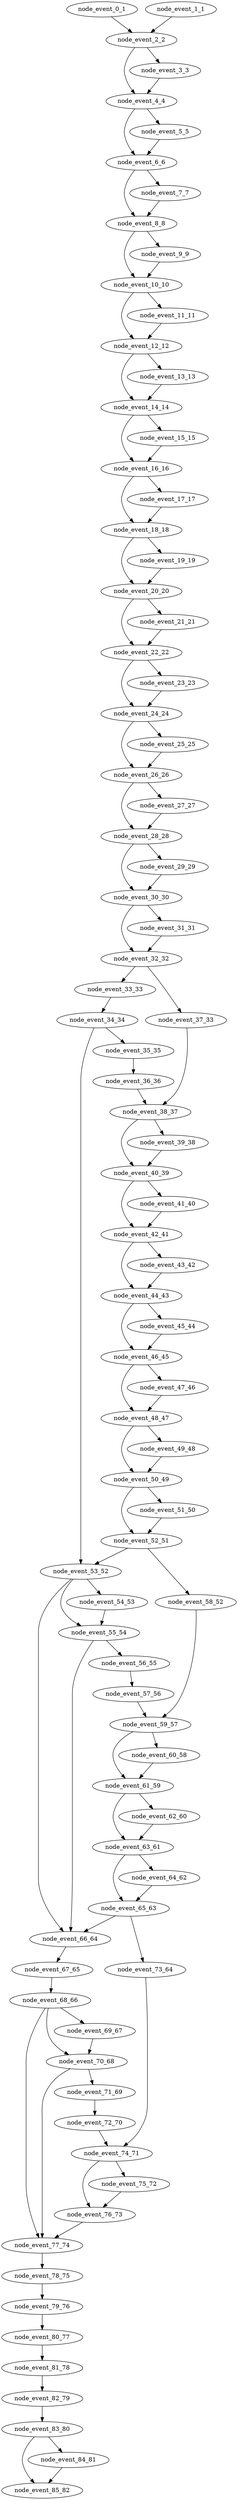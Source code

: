 digraph {
    node_event_0_1 [EventIndex="0" EventType="DotQasm.Scheduling.GateEvent" Depth="1" Dependencies="0" Latency="00:00:00.0010000" Priority="0.1370000000000001"];
    node_event_1_1 [EventIndex="1" EventType="DotQasm.Scheduling.GateEvent" Depth="1" Dependencies="0" Latency="00:00:00.0010000" Priority="0.1370000000000001"];
    node_event_2_2 [EventIndex="2" EventType="DotQasm.Scheduling.ControlledGateEvent" Depth="2" Dependencies="2" Latency="00:00:00.0020000" Priority="0.1360000000000001"];
    node_event_3_3 [EventIndex="3" EventType="DotQasm.Scheduling.GateEvent" Depth="3" Dependencies="3" Latency="00:00:00.0010000" Priority="0.1340000000000001"];
    node_event_4_4 [EventIndex="4" EventType="DotQasm.Scheduling.ControlledGateEvent" Depth="4" Dependencies="7" Latency="00:00:00.0020000" Priority="0.1330000000000001"];
    node_event_5_5 [EventIndex="5" EventType="DotQasm.Scheduling.GateEvent" Depth="5" Dependencies="8" Latency="00:00:00.0010000" Priority="0.1310000000000001"];
    node_event_6_6 [EventIndex="6" EventType="DotQasm.Scheduling.ControlledGateEvent" Depth="6" Dependencies="17" Latency="00:00:00.0020000" Priority="0.1300000000000001"];
    node_event_7_7 [EventIndex="7" EventType="DotQasm.Scheduling.GateEvent" Depth="7" Dependencies="18" Latency="00:00:00.0010000" Priority="0.12800000000000009"];
    node_event_8_8 [EventIndex="8" EventType="DotQasm.Scheduling.ControlledGateEvent" Depth="8" Dependencies="37" Latency="00:00:00.0020000" Priority="0.12700000000000009"];
    node_event_9_9 [EventIndex="9" EventType="DotQasm.Scheduling.GateEvent" Depth="9" Dependencies="38" Latency="00:00:00.0010000" Priority="0.12500000000000008"];
    node_event_10_10 [EventIndex="10" EventType="DotQasm.Scheduling.ControlledGateEvent" Depth="10" Dependencies="77" Latency="00:00:00.0020000" Priority="0.12400000000000008"];
    node_event_11_11 [EventIndex="11" EventType="DotQasm.Scheduling.GateEvent" Depth="11" Dependencies="78" Latency="00:00:00.0010000" Priority="0.12200000000000008"];
    node_event_12_12 [EventIndex="12" EventType="DotQasm.Scheduling.ControlledGateEvent" Depth="12" Dependencies="157" Latency="00:00:00.0020000" Priority="0.12100000000000008"];
    node_event_13_13 [EventIndex="13" EventType="DotQasm.Scheduling.GateEvent" Depth="13" Dependencies="158" Latency="00:00:00.0010000" Priority="0.11900000000000008"];
    node_event_14_14 [EventIndex="14" EventType="DotQasm.Scheduling.ControlledGateEvent" Depth="14" Dependencies="317" Latency="00:00:00.0020000" Priority="0.11800000000000008"];
    node_event_15_15 [EventIndex="15" EventType="DotQasm.Scheduling.GateEvent" Depth="15" Dependencies="318" Latency="00:00:00.0010000" Priority="0.11600000000000008"];
    node_event_16_16 [EventIndex="16" EventType="DotQasm.Scheduling.ControlledGateEvent" Depth="16" Dependencies="637" Latency="00:00:00.0020000" Priority="0.11500000000000007"];
    node_event_17_17 [EventIndex="17" EventType="DotQasm.Scheduling.GateEvent" Depth="17" Dependencies="638" Latency="00:00:00.0010000" Priority="0.11300000000000007"];
    node_event_18_18 [EventIndex="18" EventType="DotQasm.Scheduling.ControlledGateEvent" Depth="18" Dependencies="1277" Latency="00:00:00.0020000" Priority="0.11200000000000007"];
    node_event_19_19 [EventIndex="19" EventType="DotQasm.Scheduling.GateEvent" Depth="19" Dependencies="1278" Latency="00:00:00.0010000" Priority="0.11000000000000007"];
    node_event_20_20 [EventIndex="20" EventType="DotQasm.Scheduling.ControlledGateEvent" Depth="20" Dependencies="2557" Latency="00:00:00.0020000" Priority="0.10900000000000007"];
    node_event_21_21 [EventIndex="21" EventType="DotQasm.Scheduling.GateEvent" Depth="21" Dependencies="2558" Latency="00:00:00.0010000" Priority="0.10700000000000007"];
    node_event_22_22 [EventIndex="22" EventType="DotQasm.Scheduling.ControlledGateEvent" Depth="22" Dependencies="5117" Latency="00:00:00.0020000" Priority="0.10600000000000007"];
    node_event_23_23 [EventIndex="23" EventType="DotQasm.Scheduling.GateEvent" Depth="23" Dependencies="5118" Latency="00:00:00.0010000" Priority="0.10400000000000006"];
    node_event_24_24 [EventIndex="24" EventType="DotQasm.Scheduling.ControlledGateEvent" Depth="24" Dependencies="10237" Latency="00:00:00.0020000" Priority="0.10300000000000006"];
    node_event_25_25 [EventIndex="25" EventType="DotQasm.Scheduling.GateEvent" Depth="25" Dependencies="10238" Latency="00:00:00.0010000" Priority="0.10100000000000006"];
    node_event_26_26 [EventIndex="26" EventType="DotQasm.Scheduling.ControlledGateEvent" Depth="26" Dependencies="20477" Latency="00:00:00.0020000" Priority="0.10000000000000006"];
    node_event_27_27 [EventIndex="27" EventType="DotQasm.Scheduling.GateEvent" Depth="27" Dependencies="20478" Latency="00:00:00.0010000" Priority="0.09800000000000006"];
    node_event_28_28 [EventIndex="28" EventType="DotQasm.Scheduling.ControlledGateEvent" Depth="28" Dependencies="40957" Latency="00:00:00.0020000" Priority="0.09700000000000006"];
    node_event_29_29 [EventIndex="29" EventType="DotQasm.Scheduling.GateEvent" Depth="29" Dependencies="40958" Latency="00:00:00.0010000" Priority="0.09500000000000006"];
    node_event_30_30 [EventIndex="30" EventType="DotQasm.Scheduling.ControlledGateEvent" Depth="30" Dependencies="81917" Latency="00:00:00.0020000" Priority="0.09400000000000006"];
    node_event_31_31 [EventIndex="31" EventType="DotQasm.Scheduling.GateEvent" Depth="31" Dependencies="81918" Latency="00:00:00.0010000" Priority="0.09200000000000005"];
    node_event_32_32 [EventIndex="32" EventType="DotQasm.Scheduling.ControlledGateEvent" Depth="32" Dependencies="163837" Latency="00:00:00.0020000" Priority="0.09100000000000005"];
    node_event_33_33 [EventIndex="33" EventType="DotQasm.Scheduling.GateEvent" Depth="33" Dependencies="163838" Latency="00:00:00.0010000" Priority="0.08900000000000005"];
    node_event_34_34 [EventIndex="34" EventType="DotQasm.Scheduling.MeasurementEvent" Depth="34" Dependencies="163839" Latency="00:00:00.0030000" Priority="0.08800000000000005"];
    node_event_35_35 [EventIndex="35" EventType="DotQasm.Scheduling.ResetEvent" Depth="35" Dependencies="163840" Latency="00:00:00.0030000" Priority="0.08500000000000005"];
    node_event_36_36 [EventIndex="36" EventType="DotQasm.Scheduling.GateEvent" Depth="36" Dependencies="163841" Latency="00:00:00.0010000" Priority="0.08200000000000005"];
    node_event_37_33 [EventIndex="37" EventType="DotQasm.Scheduling.GateEvent" Depth="33" Dependencies="163838" Latency="00:00:00.0010000" Priority="0.08200000000000005"];
    node_event_38_37 [EventIndex="38" EventType="DotQasm.Scheduling.ControlledGateEvent" Depth="37" Dependencies="327681" Latency="00:00:00.0020000" Priority="0.08100000000000004"];
    node_event_39_38 [EventIndex="39" EventType="DotQasm.Scheduling.GateEvent" Depth="38" Dependencies="327682" Latency="00:00:00.0010000" Priority="0.07900000000000004"];
    node_event_40_39 [EventIndex="40" EventType="DotQasm.Scheduling.ControlledGateEvent" Depth="39" Dependencies="655365" Latency="00:00:00.0020000" Priority="0.07800000000000004"];
    node_event_41_40 [EventIndex="41" EventType="DotQasm.Scheduling.GateEvent" Depth="40" Dependencies="655366" Latency="00:00:00.0010000" Priority="0.07600000000000004"];
    node_event_42_41 [EventIndex="42" EventType="DotQasm.Scheduling.ControlledGateEvent" Depth="41" Dependencies="1310733" Latency="00:00:00.0020000" Priority="0.07500000000000004"];
    node_event_43_42 [EventIndex="43" EventType="DotQasm.Scheduling.GateEvent" Depth="42" Dependencies="1310734" Latency="00:00:00.0010000" Priority="0.07300000000000004"];
    node_event_44_43 [EventIndex="44" EventType="DotQasm.Scheduling.ControlledGateEvent" Depth="43" Dependencies="2621469" Latency="00:00:00.0020000" Priority="0.07200000000000004"];
    node_event_45_44 [EventIndex="45" EventType="DotQasm.Scheduling.GateEvent" Depth="44" Dependencies="2621470" Latency="00:00:00.0010000" Priority="0.07000000000000003"];
    node_event_46_45 [EventIndex="46" EventType="DotQasm.Scheduling.ControlledGateEvent" Depth="45" Dependencies="5242941" Latency="00:00:00.0020000" Priority="0.06900000000000003"];
    node_event_47_46 [EventIndex="47" EventType="DotQasm.Scheduling.GateEvent" Depth="46" Dependencies="5242942" Latency="00:00:00.0010000" Priority="0.06700000000000003"];
    node_event_48_47 [EventIndex="48" EventType="DotQasm.Scheduling.ControlledGateEvent" Depth="47" Dependencies="10485885" Latency="00:00:00.0020000" Priority="0.06600000000000003"];
    node_event_49_48 [EventIndex="49" EventType="DotQasm.Scheduling.GateEvent" Depth="48" Dependencies="10485886" Latency="00:00:00.0010000" Priority="0.06400000000000003"];
    node_event_50_49 [EventIndex="50" EventType="DotQasm.Scheduling.ControlledGateEvent" Depth="49" Dependencies="20971773" Latency="00:00:00.0020000" Priority="0.06300000000000003"];
    node_event_51_50 [EventIndex="51" EventType="DotQasm.Scheduling.GateEvent" Depth="50" Dependencies="20971774" Latency="00:00:00.0010000" Priority="0.06100000000000003"];
    node_event_52_51 [EventIndex="52" EventType="DotQasm.Scheduling.ControlledGateEvent" Depth="51" Dependencies="41943549" Latency="00:00:00.0020000" Priority="0.06000000000000003"];
    node_event_53_52 [EventIndex="53" EventType="DotQasm.Scheduling.IfEvent" Depth="52" Dependencies="42107390" Latency="00:00:00.0020000" Priority="0.05800000000000003"];
    node_event_54_53 [EventIndex="54" EventType="DotQasm.Scheduling.GateEvent" Depth="53" Dependencies="42107391" Latency="00:00:00.0010000" Priority="0.05600000000000003"];
    node_event_55_54 [EventIndex="55" EventType="DotQasm.Scheduling.MeasurementEvent" Depth="54" Dependencies="84214783" Latency="00:00:00.0030000" Priority="0.05500000000000003"];
    node_event_56_55 [EventIndex="56" EventType="DotQasm.Scheduling.ResetEvent" Depth="55" Dependencies="84214784" Latency="00:00:00.0030000" Priority="0.052000000000000025"];
    node_event_57_56 [EventIndex="57" EventType="DotQasm.Scheduling.GateEvent" Depth="56" Dependencies="84214785" Latency="00:00:00.0010000" Priority="0.04900000000000002"];
    node_event_58_52 [EventIndex="58" EventType="DotQasm.Scheduling.GateEvent" Depth="52" Dependencies="41943550" Latency="00:00:00.0010000" Priority="0.04900000000000002"];
    node_event_59_57 [EventIndex="59" EventType="DotQasm.Scheduling.ControlledGateEvent" Depth="57" Dependencies="126158337" Latency="00:00:00.0020000" Priority="0.04800000000000002"];
    node_event_60_58 [EventIndex="60" EventType="DotQasm.Scheduling.GateEvent" Depth="58" Dependencies="126158338" Latency="00:00:00.0010000" Priority="0.04600000000000002"];
    node_event_61_59 [EventIndex="61" EventType="DotQasm.Scheduling.ControlledGateEvent" Depth="59" Dependencies="252316677" Latency="00:00:00.0020000" Priority="0.04500000000000002"];
    node_event_62_60 [EventIndex="62" EventType="DotQasm.Scheduling.GateEvent" Depth="60" Dependencies="252316678" Latency="00:00:00.0010000" Priority="0.04300000000000002"];
    node_event_63_61 [EventIndex="63" EventType="DotQasm.Scheduling.ControlledGateEvent" Depth="61" Dependencies="504633357" Latency="00:00:00.0020000" Priority="0.042000000000000016"];
    node_event_64_62 [EventIndex="64" EventType="DotQasm.Scheduling.GateEvent" Depth="62" Dependencies="504633358" Latency="00:00:00.0010000" Priority="0.040000000000000015"];
    node_event_65_63 [EventIndex="65" EventType="DotQasm.Scheduling.ControlledGateEvent" Depth="63" Dependencies="1009266717" Latency="00:00:00.0020000" Priority="0.039000000000000014"];
    node_event_66_64 [EventIndex="66" EventType="DotQasm.Scheduling.IfEvent" Depth="64" Dependencies="1135588893" Latency="00:00:00.0020000" Priority="0.03700000000000001"];
    node_event_67_65 [EventIndex="67" EventType="DotQasm.Scheduling.IfEvent" Depth="65" Dependencies="1135588894" Latency="00:00:00.0020000" Priority="0.03500000000000001"];
    node_event_68_66 [EventIndex="68" EventType="DotQasm.Scheduling.IfEvent" Depth="66" Dependencies="1135588895" Latency="00:00:00.0020000" Priority="0.03300000000000001"];
    node_event_69_67 [EventIndex="69" EventType="DotQasm.Scheduling.GateEvent" Depth="67" Dependencies="1135588896" Latency="00:00:00.0010000" Priority="0.031000000000000007"];
    node_event_70_68 [EventIndex="70" EventType="DotQasm.Scheduling.MeasurementEvent" Depth="68" Dependencies="-2023789503" Latency="00:00:00.0030000" Priority="0.030000000000000006"];
    node_event_71_69 [EventIndex="71" EventType="DotQasm.Scheduling.ResetEvent" Depth="69" Dependencies="-2023789502" Latency="00:00:00.0030000" Priority="0.027000000000000007"];
    node_event_72_70 [EventIndex="72" EventType="DotQasm.Scheduling.GateEvent" Depth="70" Dependencies="-2023789501" Latency="00:00:00.0010000" Priority="0.024000000000000007"];
    node_event_73_64 [EventIndex="73" EventType="DotQasm.Scheduling.GateEvent" Depth="64" Dependencies="1009266718" Latency="00:00:00.0010000" Priority="0.024000000000000007"];
    node_event_74_71 [EventIndex="74" EventType="DotQasm.Scheduling.ControlledGateEvent" Depth="71" Dependencies="-1014522781" Latency="00:00:00.0020000" Priority="0.023000000000000007"];
    node_event_75_72 [EventIndex="75" EventType="DotQasm.Scheduling.GateEvent" Depth="72" Dependencies="-1014522780" Latency="00:00:00.0010000" Priority="0.021000000000000005"];
    node_event_76_73 [EventIndex="76" EventType="DotQasm.Scheduling.ControlledGateEvent" Depth="73" Dependencies="-2029045559" Latency="00:00:00.0020000" Priority="0.020000000000000004"];
    node_event_77_74 [EventIndex="77" EventType="DotQasm.Scheduling.IfEvent" Depth="74" Dependencies="1377721132" Latency="00:00:00.0020000" Priority="0.018000000000000002"];
    node_event_78_75 [EventIndex="78" EventType="DotQasm.Scheduling.IfEvent" Depth="75" Dependencies="1377721133" Latency="00:00:00.0020000" Priority="0.016"];
    node_event_79_76 [EventIndex="79" EventType="DotQasm.Scheduling.IfEvent" Depth="76" Dependencies="1377721134" Latency="00:00:00.0020000" Priority="0.014"];
    node_event_80_77 [EventIndex="80" EventType="DotQasm.Scheduling.IfEvent" Depth="77" Dependencies="1377721135" Latency="00:00:00.0020000" Priority="0.012"];
    node_event_81_78 [EventIndex="81" EventType="DotQasm.Scheduling.IfEvent" Depth="78" Dependencies="1377721136" Latency="00:00:00.0020000" Priority="0.01"];
    node_event_82_79 [EventIndex="82" EventType="DotQasm.Scheduling.IfEvent" Depth="79" Dependencies="1377721137" Latency="00:00:00.0020000" Priority="0.008"];
    node_event_83_80 [EventIndex="83" EventType="DotQasm.Scheduling.IfEvent" Depth="80" Dependencies="1377721138" Latency="00:00:00.0020000" Priority="0.006"];
    node_event_84_81 [EventIndex="84" EventType="DotQasm.Scheduling.GateEvent" Depth="81" Dependencies="1377721139" Latency="00:00:00.0010000" Priority="0.004"];
    node_event_85_82 [EventIndex="85" EventType="DotQasm.Scheduling.MeasurementEvent" Depth="82" Dependencies="-1539525017" Latency="00:00:00.0030000" Priority="0.003"];
    node_event_0_1 -> node_event_2_2;
    node_event_1_1 -> node_event_2_2;
    node_event_2_2 -> node_event_3_3;
    node_event_2_2 -> node_event_4_4;
    node_event_3_3 -> node_event_4_4;
    node_event_4_4 -> node_event_5_5;
    node_event_4_4 -> node_event_6_6;
    node_event_5_5 -> node_event_6_6;
    node_event_6_6 -> node_event_7_7;
    node_event_6_6 -> node_event_8_8;
    node_event_7_7 -> node_event_8_8;
    node_event_8_8 -> node_event_9_9;
    node_event_8_8 -> node_event_10_10;
    node_event_9_9 -> node_event_10_10;
    node_event_10_10 -> node_event_11_11;
    node_event_10_10 -> node_event_12_12;
    node_event_11_11 -> node_event_12_12;
    node_event_12_12 -> node_event_13_13;
    node_event_12_12 -> node_event_14_14;
    node_event_13_13 -> node_event_14_14;
    node_event_14_14 -> node_event_15_15;
    node_event_14_14 -> node_event_16_16;
    node_event_15_15 -> node_event_16_16;
    node_event_16_16 -> node_event_17_17;
    node_event_16_16 -> node_event_18_18;
    node_event_17_17 -> node_event_18_18;
    node_event_18_18 -> node_event_19_19;
    node_event_18_18 -> node_event_20_20;
    node_event_19_19 -> node_event_20_20;
    node_event_20_20 -> node_event_21_21;
    node_event_20_20 -> node_event_22_22;
    node_event_21_21 -> node_event_22_22;
    node_event_22_22 -> node_event_23_23;
    node_event_22_22 -> node_event_24_24;
    node_event_23_23 -> node_event_24_24;
    node_event_24_24 -> node_event_25_25;
    node_event_24_24 -> node_event_26_26;
    node_event_25_25 -> node_event_26_26;
    node_event_26_26 -> node_event_27_27;
    node_event_26_26 -> node_event_28_28;
    node_event_27_27 -> node_event_28_28;
    node_event_28_28 -> node_event_29_29;
    node_event_28_28 -> node_event_30_30;
    node_event_29_29 -> node_event_30_30;
    node_event_30_30 -> node_event_31_31;
    node_event_30_30 -> node_event_32_32;
    node_event_31_31 -> node_event_32_32;
    node_event_32_32 -> node_event_33_33;
    node_event_32_32 -> node_event_37_33;
    node_event_33_33 -> node_event_34_34;
    node_event_34_34 -> node_event_35_35;
    node_event_34_34 -> node_event_53_52;
    node_event_35_35 -> node_event_36_36;
    node_event_36_36 -> node_event_38_37;
    node_event_37_33 -> node_event_38_37;
    node_event_38_37 -> node_event_39_38;
    node_event_38_37 -> node_event_40_39;
    node_event_39_38 -> node_event_40_39;
    node_event_40_39 -> node_event_41_40;
    node_event_40_39 -> node_event_42_41;
    node_event_41_40 -> node_event_42_41;
    node_event_42_41 -> node_event_43_42;
    node_event_42_41 -> node_event_44_43;
    node_event_43_42 -> node_event_44_43;
    node_event_44_43 -> node_event_45_44;
    node_event_44_43 -> node_event_46_45;
    node_event_45_44 -> node_event_46_45;
    node_event_46_45 -> node_event_47_46;
    node_event_46_45 -> node_event_48_47;
    node_event_47_46 -> node_event_48_47;
    node_event_48_47 -> node_event_49_48;
    node_event_48_47 -> node_event_50_49;
    node_event_49_48 -> node_event_50_49;
    node_event_50_49 -> node_event_51_50;
    node_event_50_49 -> node_event_52_51;
    node_event_51_50 -> node_event_52_51;
    node_event_52_51 -> node_event_53_52;
    node_event_52_51 -> node_event_58_52;
    node_event_53_52 -> node_event_54_53;
    node_event_53_52 -> node_event_55_54;
    node_event_53_52 -> node_event_66_64;
    node_event_54_53 -> node_event_55_54;
    node_event_55_54 -> node_event_56_55;
    node_event_55_54 -> node_event_66_64;
    node_event_56_55 -> node_event_57_56;
    node_event_57_56 -> node_event_59_57;
    node_event_58_52 -> node_event_59_57;
    node_event_59_57 -> node_event_60_58;
    node_event_59_57 -> node_event_61_59;
    node_event_60_58 -> node_event_61_59;
    node_event_61_59 -> node_event_62_60;
    node_event_61_59 -> node_event_63_61;
    node_event_62_60 -> node_event_63_61;
    node_event_63_61 -> node_event_64_62;
    node_event_63_61 -> node_event_65_63;
    node_event_64_62 -> node_event_65_63;
    node_event_65_63 -> node_event_66_64;
    node_event_65_63 -> node_event_73_64;
    node_event_66_64 -> node_event_67_65;
    node_event_67_65 -> node_event_68_66;
    node_event_68_66 -> node_event_69_67;
    node_event_68_66 -> node_event_70_68;
    node_event_68_66 -> node_event_77_74;
    node_event_69_67 -> node_event_70_68;
    node_event_70_68 -> node_event_71_69;
    node_event_70_68 -> node_event_77_74;
    node_event_71_69 -> node_event_72_70;
    node_event_72_70 -> node_event_74_71;
    node_event_73_64 -> node_event_74_71;
    node_event_74_71 -> node_event_75_72;
    node_event_74_71 -> node_event_76_73;
    node_event_75_72 -> node_event_76_73;
    node_event_76_73 -> node_event_77_74;
    node_event_77_74 -> node_event_78_75;
    node_event_78_75 -> node_event_79_76;
    node_event_79_76 -> node_event_80_77;
    node_event_80_77 -> node_event_81_78;
    node_event_81_78 -> node_event_82_79;
    node_event_82_79 -> node_event_83_80;
    node_event_83_80 -> node_event_84_81;
    node_event_83_80 -> node_event_85_82;
    node_event_84_81 -> node_event_85_82;
}
